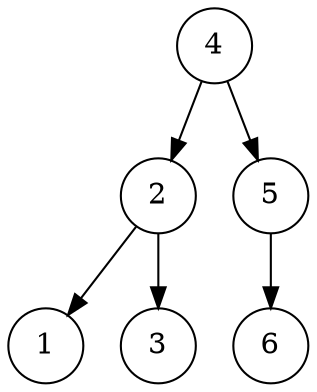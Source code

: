 digraph G{
node [shape=circle];
"149558712754"[label="4"];
"149558712754" -> "149558712709";
"149558712754" -> "149558712778";
"149558712709"[label="2"];
"149558712709" -> "149555932980";
"149558712709" -> "149558712736";
"149555932980"[label="1"];
"149558712736"[label="3"];
"149558712778"[label="5"];
"149558712778" -> "149558712796";
"149558712796"[label="6"];

}